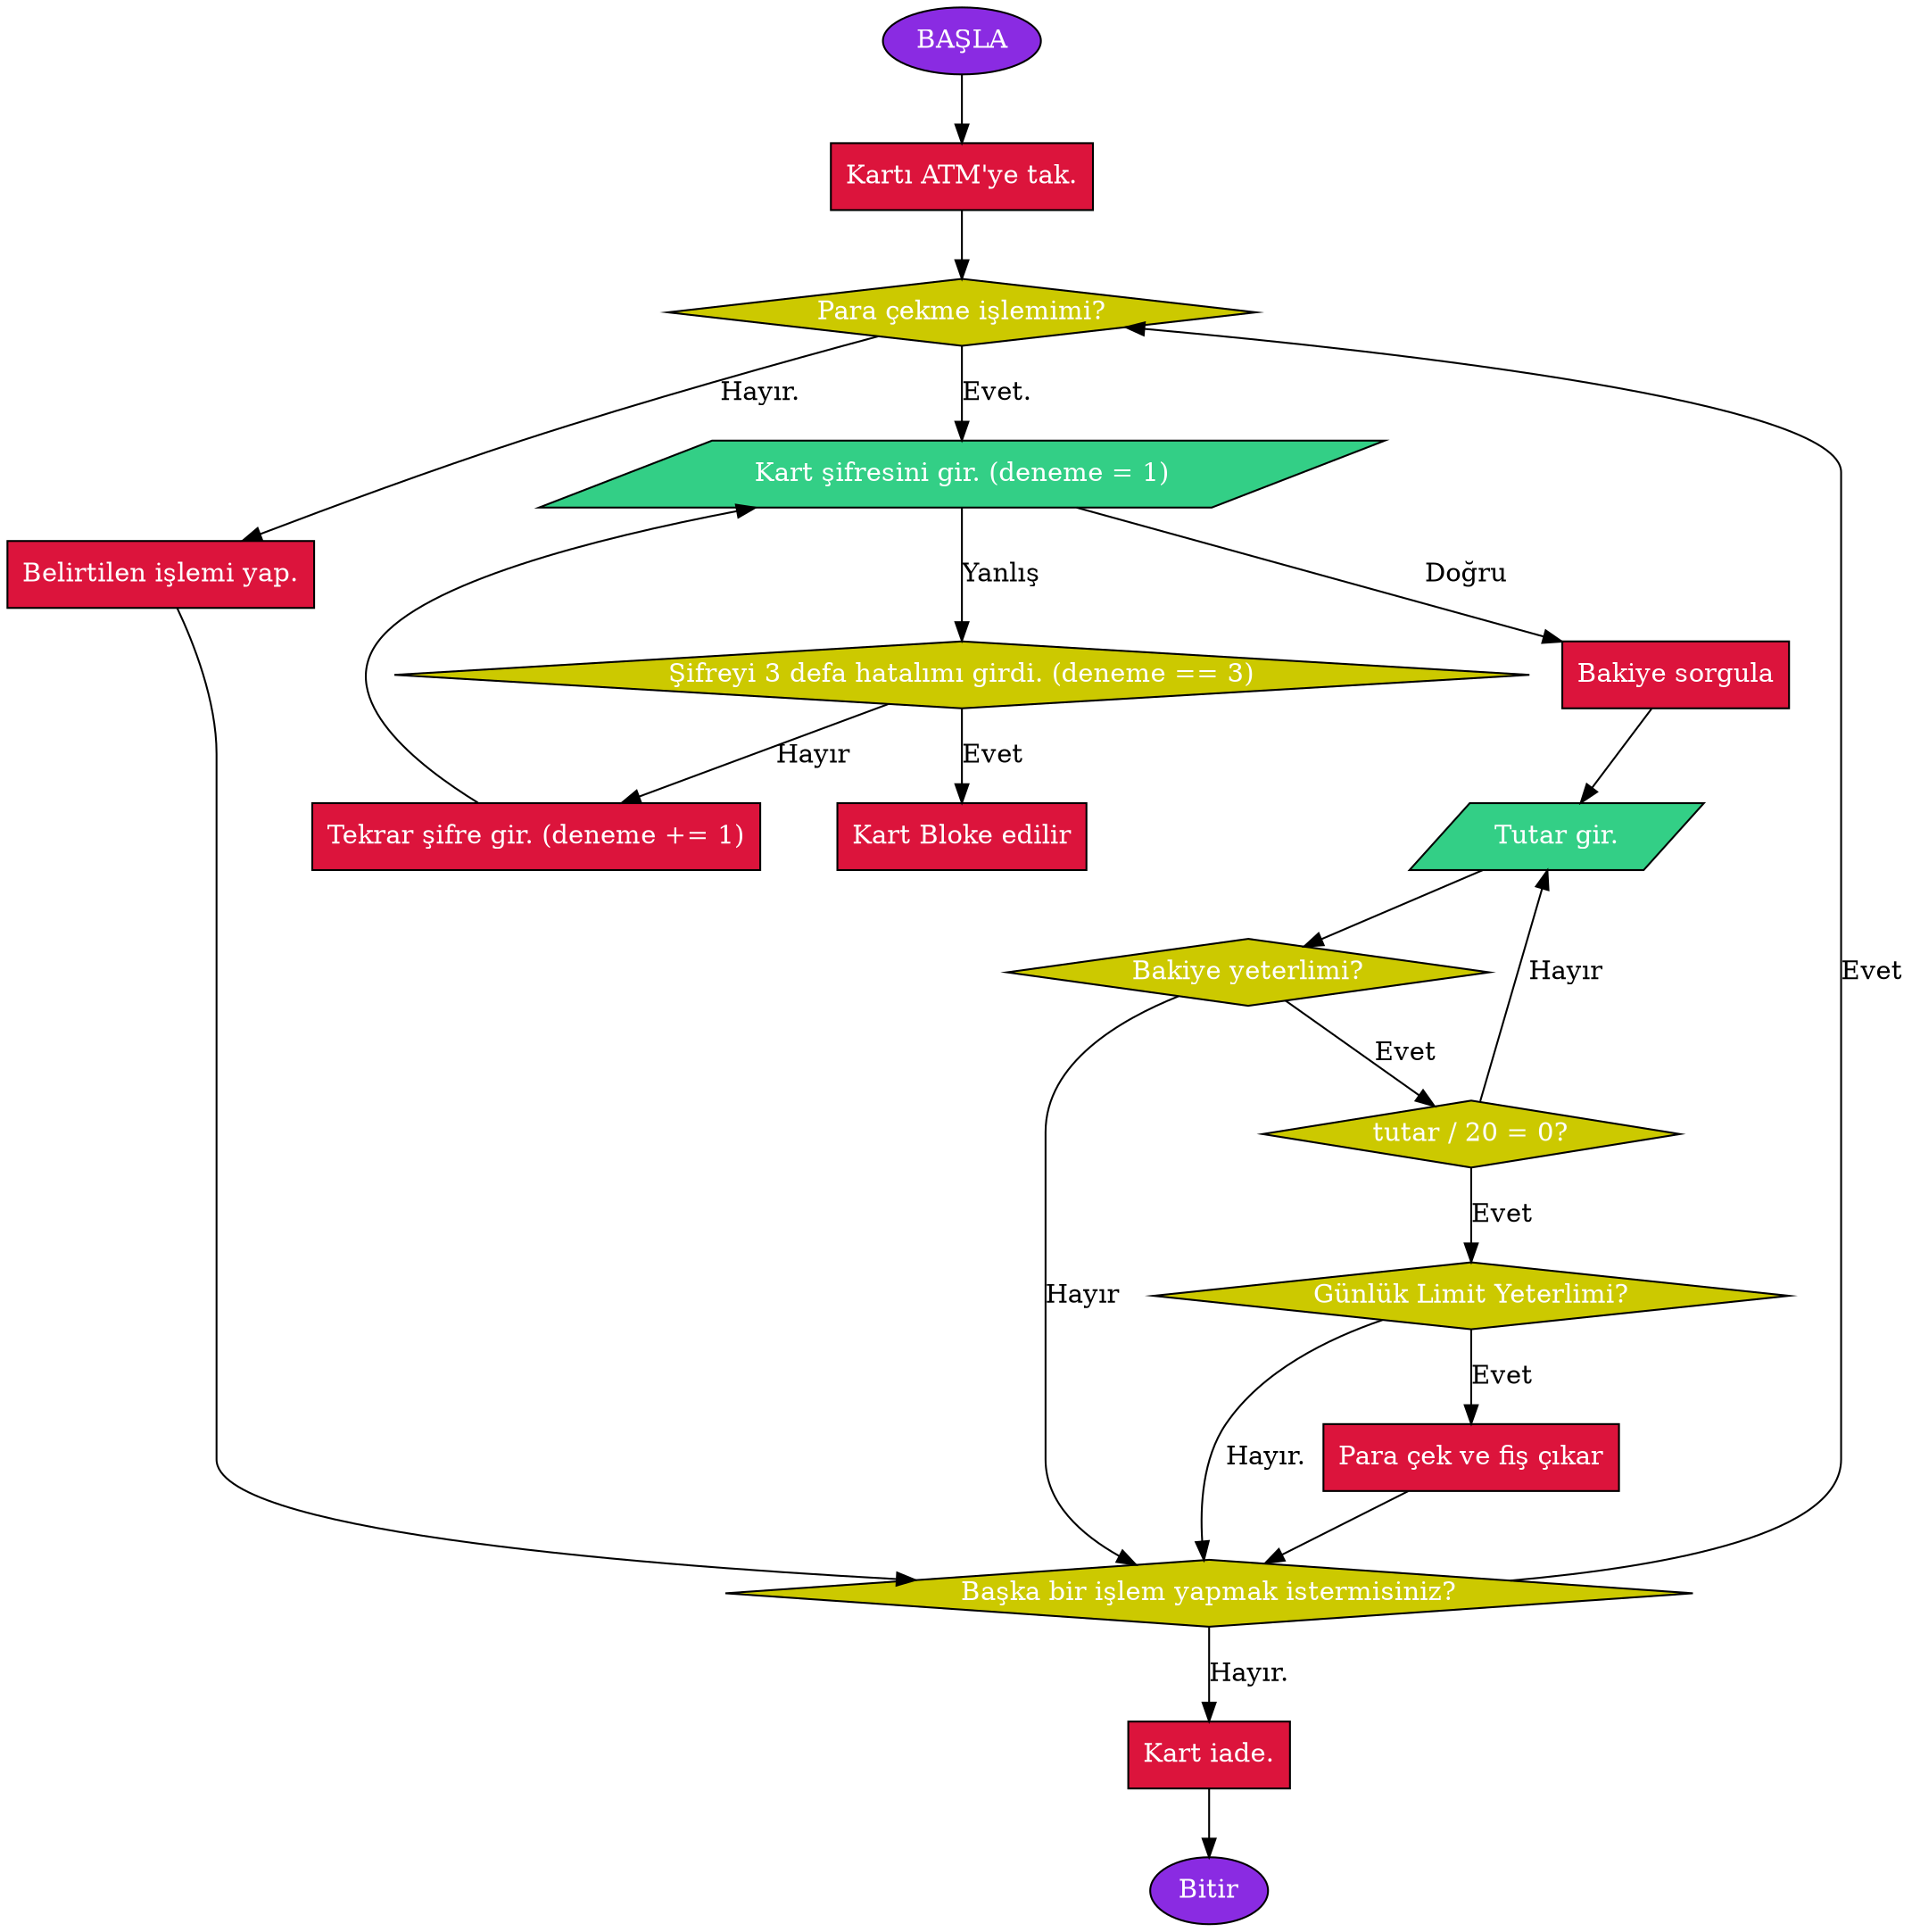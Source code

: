 digraph G {
    rankdir=TB;
    start [shape=oval, label="BAŞLA" style="filled", fillcolor=blueviolet, fontcolor=white];
    kart [shape=rectangle label="Kartı ATM'ye tak." style="filled", fillcolor=crimson, fontcolor=white]
    islem [shape=diamond label="Para çekme işlemimi?"style="filled", fillcolor="#ccc900", fontcolor=white]
    baskaislem [shape=rectangle label="Belirtilen işlemi yap." style="filled", fillcolor=crimson, fontcolor=white]
    sifre [shape=parallelogram label="Kart şifresini gir. (deneme = 1)" style="filled", fillcolor="#33cf86", fontcolor=white]
    sifreyanlis [shape=diamond label="Şifreyi 3 defa hatalımı girdi. (deneme == 3)" style="filled", fillcolor="#ccc900", fontcolor=white]
    sifreyanlisbloke [shape=rectangle label="Kart Bloke edilir" style="filled", fillcolor=crimson, fontcolor=white]
    sifreyanlishakkivar[shape=rectangle label="Tekrar şifre gir. (deneme += 1)" style="filled", fillcolor=crimson, fontcolor=white]
    sifredogru [shape=rectangle label="Bakiye sorgula" style="filled", fillcolor=crimson, fontcolor=white]
    tutar [shape=parallelogram label="Tutar gir." style="filled", fillcolor="#33cf86", fontcolor=white]
    bakiyekontrol [shape=diamond label="Bakiye yeterlimi?" style="filled", fillcolor="#ccc900", fontcolor=white]
    bakiyeyeterli [shape=diamond label="tutar / 20 = 0?" style="filled", fillcolor="#ccc900", fontcolor=white]
    yirmininkati [shape=diamond label="Günlük Limit Yeterlimi?" style="filled", fillcolor="#ccc900", fontcolor=white]
    limityeterli [shape=rectangle label="Para çek ve fiş çıkar"style="filled", fillcolor=crimson, fontcolor=white]
    baskabirislem [shape=diamond label="Başka bir işlem yapmak istermisiniz?" style="filled", fillcolor="#ccc900", fontcolor=white]
    kartiade [shape=rectangle label="Kart iade."style="filled", fillcolor=crimson, fontcolor=white]
    Bitir [shape= oval style="filled", fillcolor=blueviolet, fontcolor=white]


    start -> kart;
    kart -> islem
    islem -> baskaislem [label="Hayır."]
    islem -> sifre [label="Evet."]
    sifre -> sifreyanlis [label="Yanlış"]
    sifreyanlis -> sifreyanlisbloke [label="Evet"]
    sifreyanlis -> sifreyanlishakkivar [label="Hayır"]
    sifreyanlishakkivar -> sifre
    sifre -> sifredogru [label="Doğru"]
    sifredogru -> tutar -> bakiyekontrol
    bakiyekontrol -> baskabirislem [label="Hayır"]
    bakiyekontrol -> bakiyeyeterli [label="Evet"]
    bakiyeyeterli -> tutar [label="Hayır"]
    bakiyeyeterli -> yirmininkati [label="Evet"]
    yirmininkati -> limityeterli [label="Evet"]
    yirmininkati -> baskabirislem [label="Hayır."]
    limityeterli -> baskabirislem
    baskabirislem -> islem [label="Evet"]
    baskabirislem -> kartiade [label="Hayır."]
    baskaislem -> baskabirislem
    kartiade -> Bitir 
}